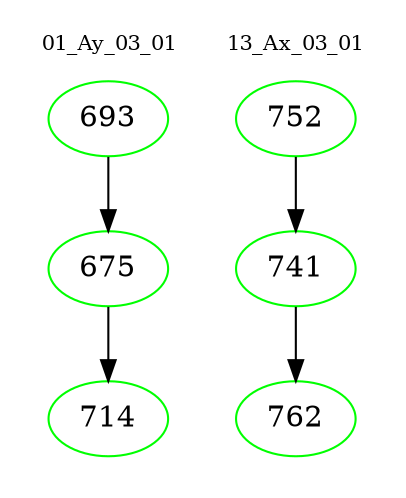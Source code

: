 digraph{
subgraph cluster_0 {
color = white
label = "01_Ay_03_01";
fontsize=10;
T0_693 [label="693", color="green"]
T0_693 -> T0_675 [color="black"]
T0_675 [label="675", color="green"]
T0_675 -> T0_714 [color="black"]
T0_714 [label="714", color="green"]
}
subgraph cluster_1 {
color = white
label = "13_Ax_03_01";
fontsize=10;
T1_752 [label="752", color="green"]
T1_752 -> T1_741 [color="black"]
T1_741 [label="741", color="green"]
T1_741 -> T1_762 [color="black"]
T1_762 [label="762", color="green"]
}
}
